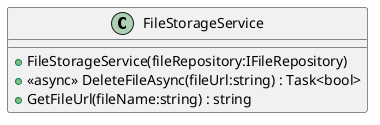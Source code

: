 @startuml
class FileStorageService {
    + FileStorageService(fileRepository:IFileRepository)
    + <<async>> DeleteFileAsync(fileUrl:string) : Task<bool>
    + GetFileUrl(fileName:string) : string
}
@enduml
